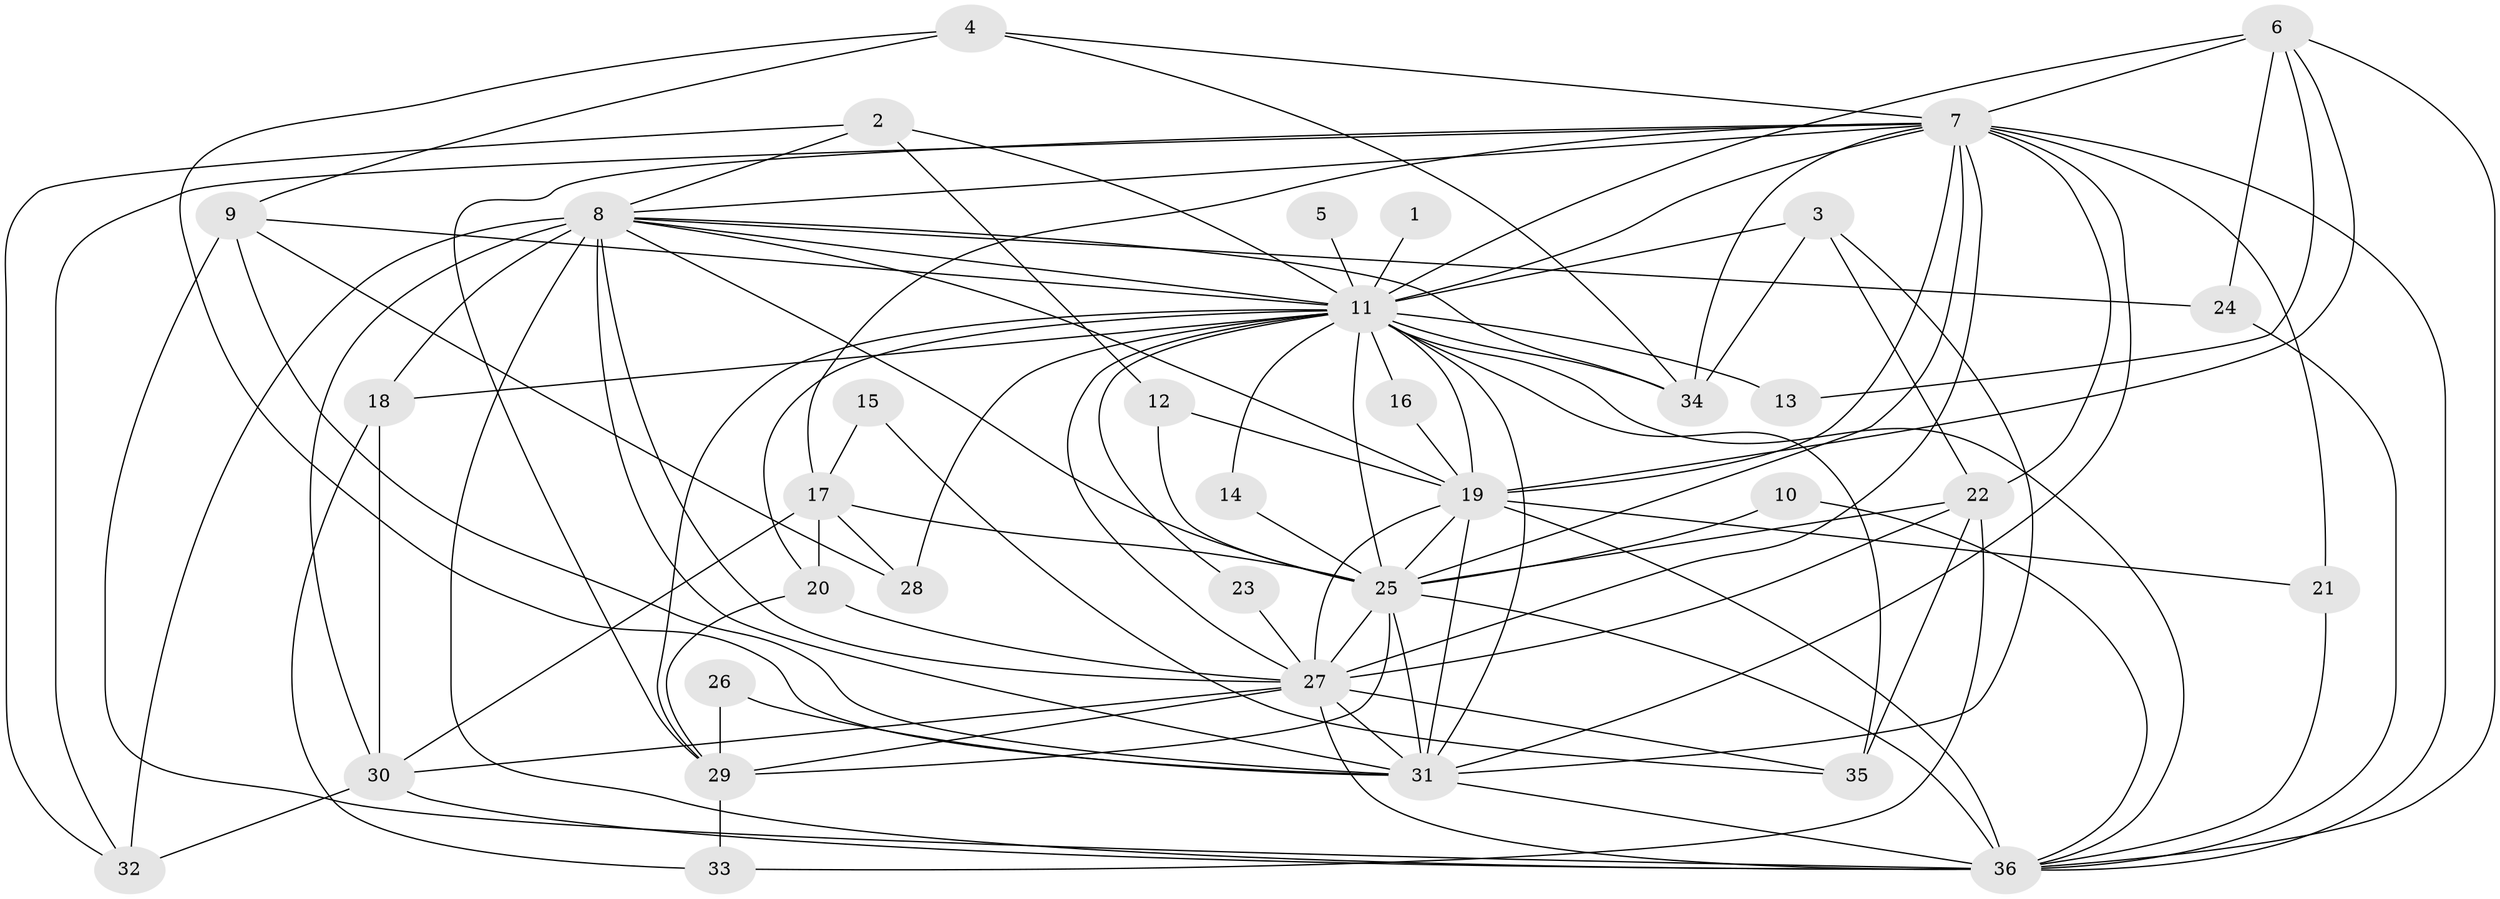 // original degree distribution, {16: 0.04597701149425287, 19: 0.011494252873563218, 17: 0.022988505747126436, 15: 0.011494252873563218, 21: 0.011494252873563218, 34: 0.011494252873563218, 6: 0.034482758620689655, 2: 0.5862068965517241, 4: 0.09195402298850575, 7: 0.011494252873563218, 5: 0.05747126436781609, 3: 0.10344827586206896}
// Generated by graph-tools (version 1.1) at 2025/36/03/04/25 23:36:31]
// undirected, 36 vertices, 106 edges
graph export_dot {
  node [color=gray90,style=filled];
  1;
  2;
  3;
  4;
  5;
  6;
  7;
  8;
  9;
  10;
  11;
  12;
  13;
  14;
  15;
  16;
  17;
  18;
  19;
  20;
  21;
  22;
  23;
  24;
  25;
  26;
  27;
  28;
  29;
  30;
  31;
  32;
  33;
  34;
  35;
  36;
  1 -- 11 [weight=1.0];
  2 -- 8 [weight=1.0];
  2 -- 11 [weight=1.0];
  2 -- 12 [weight=1.0];
  2 -- 32 [weight=1.0];
  3 -- 11 [weight=1.0];
  3 -- 22 [weight=1.0];
  3 -- 31 [weight=1.0];
  3 -- 34 [weight=1.0];
  4 -- 7 [weight=1.0];
  4 -- 9 [weight=1.0];
  4 -- 31 [weight=1.0];
  4 -- 34 [weight=1.0];
  5 -- 11 [weight=1.0];
  6 -- 7 [weight=1.0];
  6 -- 11 [weight=1.0];
  6 -- 13 [weight=1.0];
  6 -- 19 [weight=1.0];
  6 -- 24 [weight=1.0];
  6 -- 36 [weight=1.0];
  7 -- 8 [weight=3.0];
  7 -- 11 [weight=4.0];
  7 -- 17 [weight=1.0];
  7 -- 19 [weight=3.0];
  7 -- 21 [weight=1.0];
  7 -- 22 [weight=1.0];
  7 -- 25 [weight=2.0];
  7 -- 27 [weight=5.0];
  7 -- 29 [weight=1.0];
  7 -- 31 [weight=3.0];
  7 -- 32 [weight=1.0];
  7 -- 34 [weight=1.0];
  7 -- 36 [weight=2.0];
  8 -- 11 [weight=1.0];
  8 -- 18 [weight=1.0];
  8 -- 19 [weight=1.0];
  8 -- 24 [weight=1.0];
  8 -- 25 [weight=1.0];
  8 -- 27 [weight=3.0];
  8 -- 30 [weight=1.0];
  8 -- 31 [weight=3.0];
  8 -- 32 [weight=1.0];
  8 -- 34 [weight=1.0];
  8 -- 36 [weight=3.0];
  9 -- 11 [weight=1.0];
  9 -- 28 [weight=1.0];
  9 -- 31 [weight=1.0];
  9 -- 36 [weight=1.0];
  10 -- 25 [weight=1.0];
  10 -- 36 [weight=1.0];
  11 -- 13 [weight=1.0];
  11 -- 14 [weight=1.0];
  11 -- 16 [weight=1.0];
  11 -- 18 [weight=2.0];
  11 -- 19 [weight=2.0];
  11 -- 20 [weight=1.0];
  11 -- 23 [weight=1.0];
  11 -- 25 [weight=1.0];
  11 -- 27 [weight=3.0];
  11 -- 28 [weight=1.0];
  11 -- 29 [weight=1.0];
  11 -- 31 [weight=1.0];
  11 -- 34 [weight=1.0];
  11 -- 35 [weight=1.0];
  11 -- 36 [weight=1.0];
  12 -- 19 [weight=2.0];
  12 -- 25 [weight=1.0];
  14 -- 25 [weight=1.0];
  15 -- 17 [weight=1.0];
  15 -- 35 [weight=1.0];
  16 -- 19 [weight=1.0];
  17 -- 20 [weight=1.0];
  17 -- 25 [weight=1.0];
  17 -- 28 [weight=1.0];
  17 -- 30 [weight=1.0];
  18 -- 30 [weight=1.0];
  18 -- 33 [weight=1.0];
  19 -- 21 [weight=1.0];
  19 -- 25 [weight=1.0];
  19 -- 27 [weight=2.0];
  19 -- 31 [weight=1.0];
  19 -- 36 [weight=1.0];
  20 -- 27 [weight=3.0];
  20 -- 29 [weight=1.0];
  21 -- 36 [weight=1.0];
  22 -- 25 [weight=2.0];
  22 -- 27 [weight=1.0];
  22 -- 33 [weight=1.0];
  22 -- 35 [weight=2.0];
  23 -- 27 [weight=2.0];
  24 -- 36 [weight=1.0];
  25 -- 27 [weight=4.0];
  25 -- 29 [weight=2.0];
  25 -- 31 [weight=1.0];
  25 -- 36 [weight=1.0];
  26 -- 29 [weight=1.0];
  26 -- 31 [weight=1.0];
  27 -- 29 [weight=1.0];
  27 -- 30 [weight=1.0];
  27 -- 31 [weight=2.0];
  27 -- 35 [weight=1.0];
  27 -- 36 [weight=2.0];
  29 -- 33 [weight=1.0];
  30 -- 32 [weight=1.0];
  30 -- 36 [weight=1.0];
  31 -- 36 [weight=1.0];
}
